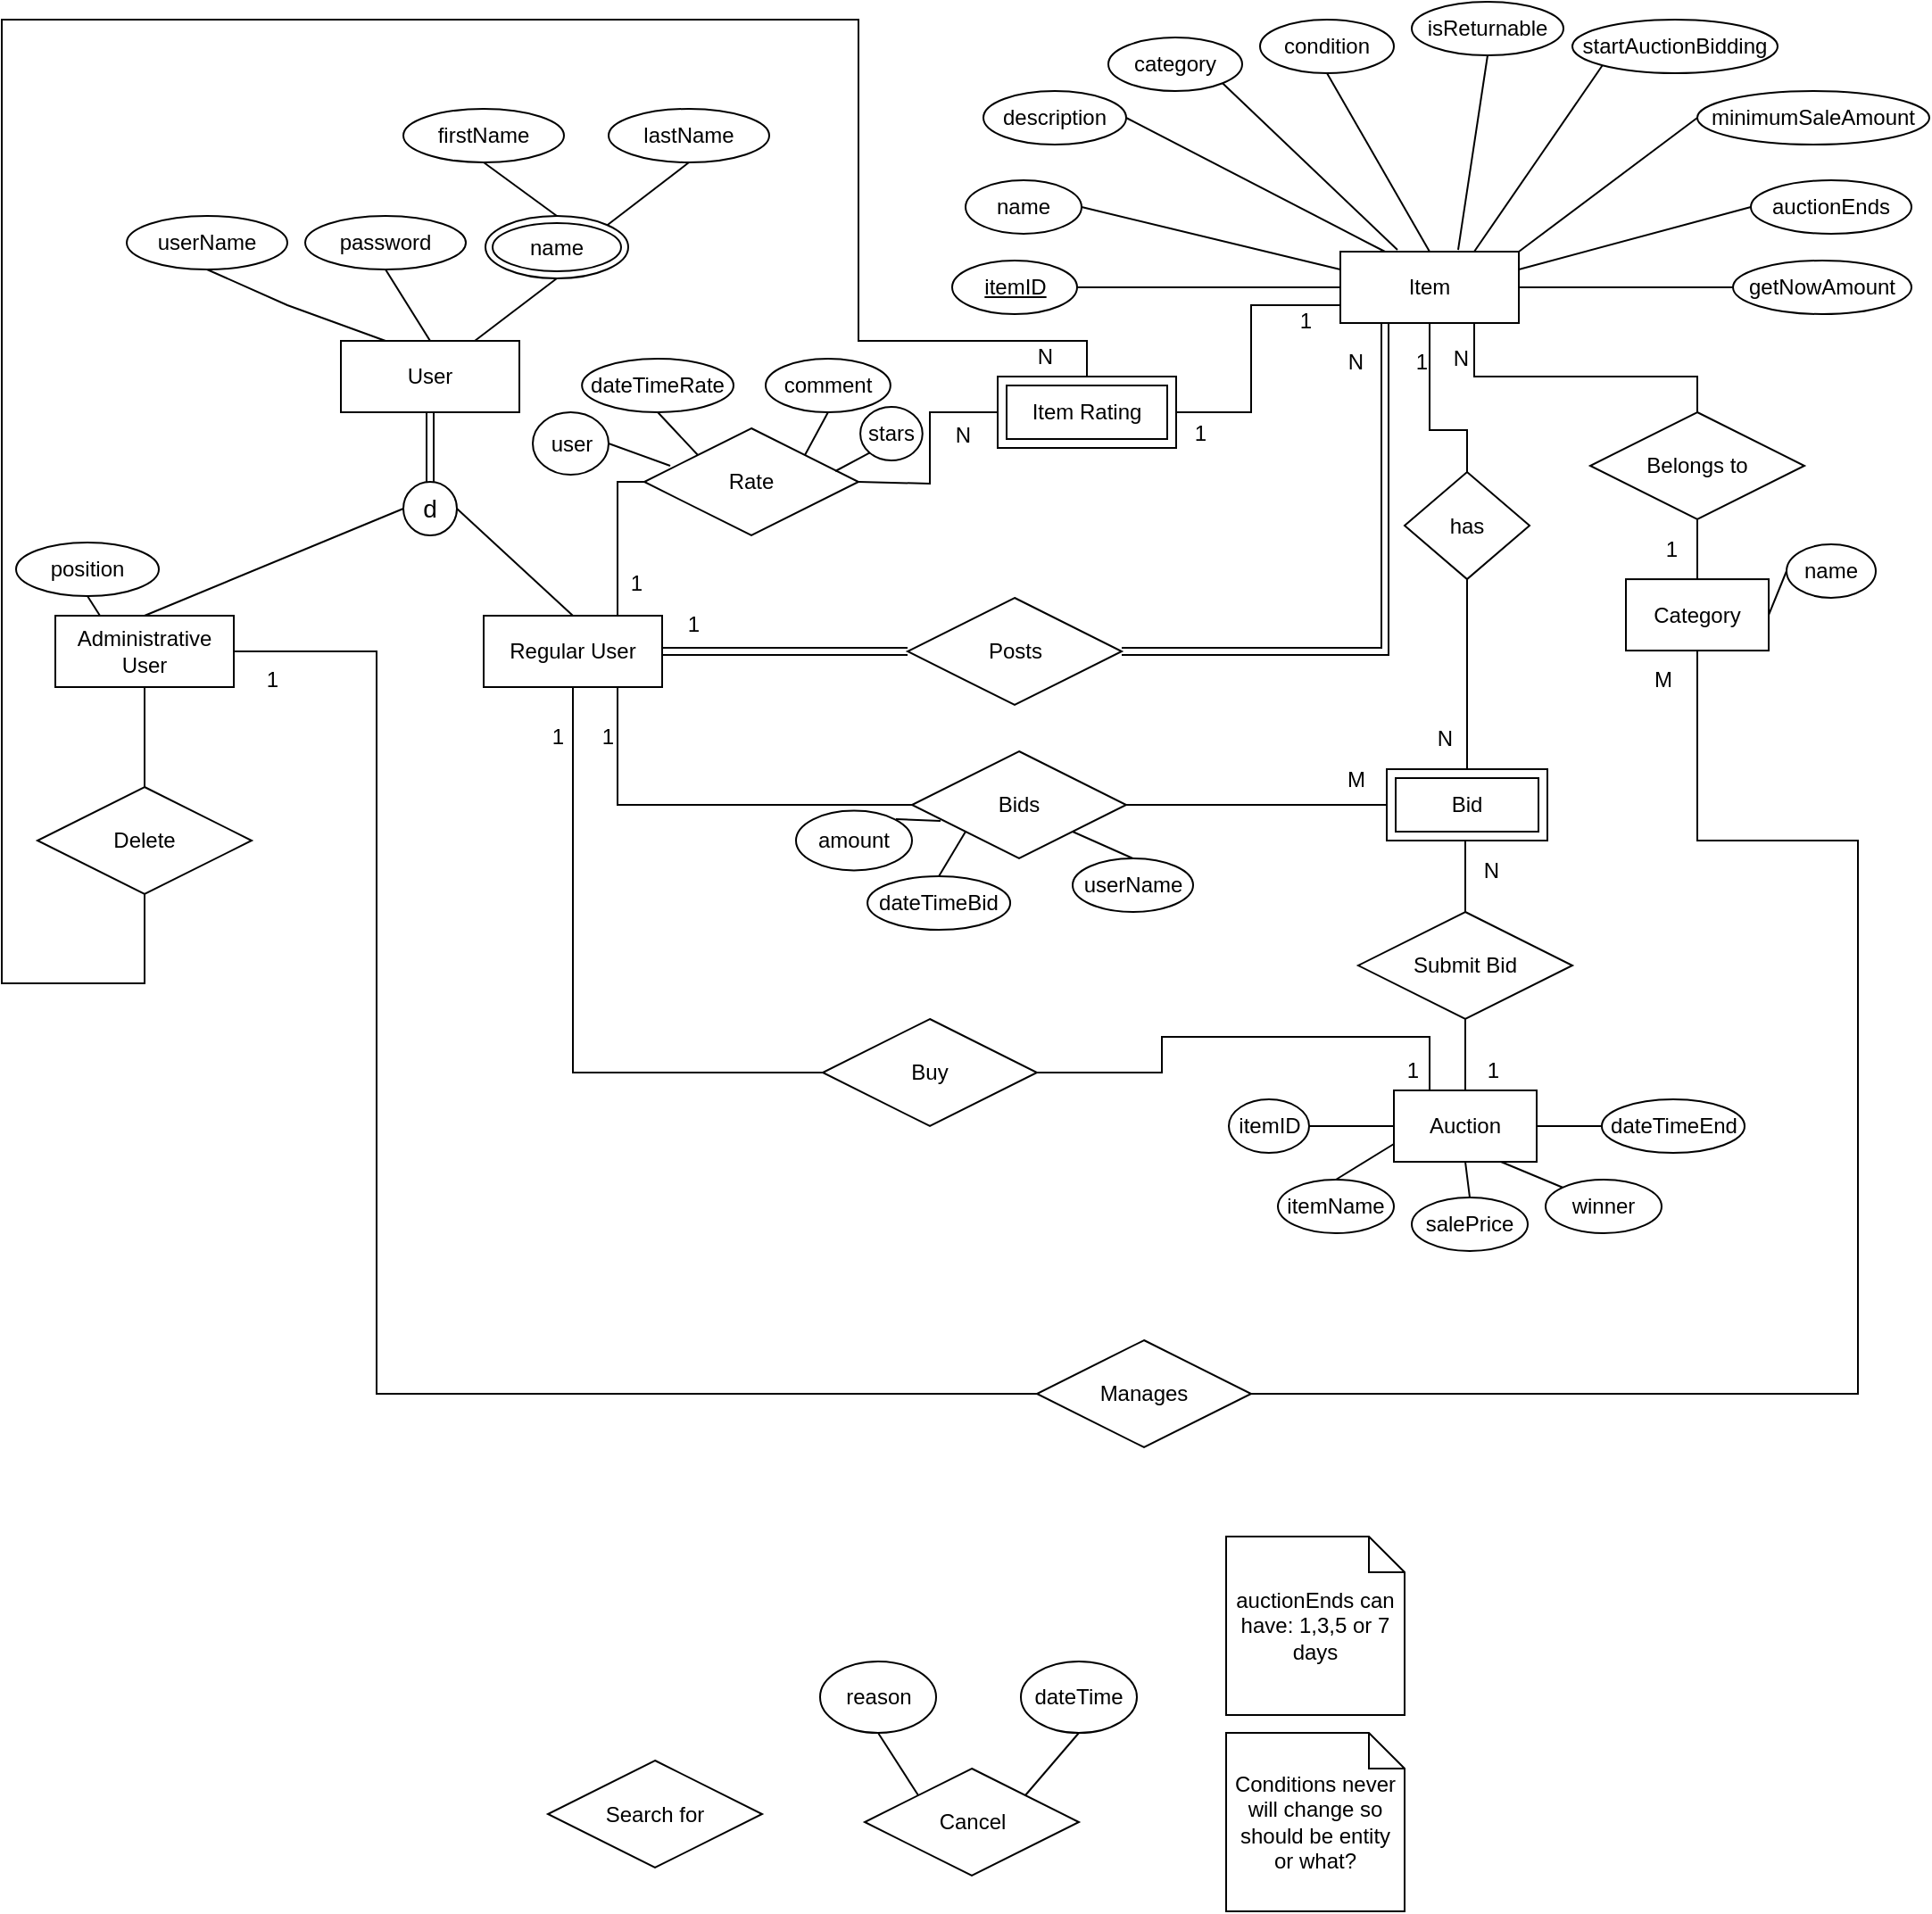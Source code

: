 <mxfile version="23.1.1" type="github">
  <diagram name="Page-1" id="rn2iR9P1pemDrawHEx0V">
    <mxGraphModel dx="1194" dy="697" grid="1" gridSize="10" guides="1" tooltips="1" connect="1" arrows="1" fold="1" page="1" pageScale="1" pageWidth="1100" pageHeight="850" math="0" shadow="0">
      <root>
        <mxCell id="0" />
        <mxCell id="1" parent="0" />
        <mxCell id="5dd_w4zI6XYA0EgV0L-A-1" value="User" style="whiteSpace=wrap;html=1;align=center;" parent="1" vertex="1">
          <mxGeometry x="210" y="220" width="100" height="40" as="geometry" />
        </mxCell>
        <mxCell id="5dd_w4zI6XYA0EgV0L-A-2" value="Administrative User" style="whiteSpace=wrap;html=1;align=center;" parent="1" vertex="1">
          <mxGeometry x="50" y="374" width="100" height="40" as="geometry" />
        </mxCell>
        <mxCell id="5dd_w4zI6XYA0EgV0L-A-3" value="Regular User" style="whiteSpace=wrap;html=1;align=center;" parent="1" vertex="1">
          <mxGeometry x="290" y="374" width="100" height="40" as="geometry" />
        </mxCell>
        <mxCell id="5dd_w4zI6XYA0EgV0L-A-4" value="Item" style="whiteSpace=wrap;html=1;align=center;" parent="1" vertex="1">
          <mxGeometry x="770" y="170" width="100" height="40" as="geometry" />
        </mxCell>
        <mxCell id="5dd_w4zI6XYA0EgV0L-A-6" value="" style="endArrow=none;html=1;rounded=0;entryX=1;entryY=0.5;entryDx=0;entryDy=0;exitX=0.5;exitY=0;exitDx=0;exitDy=0;" parent="1" source="5dd_w4zI6XYA0EgV0L-A-3" target="5dd_w4zI6XYA0EgV0L-A-7" edge="1">
          <mxGeometry relative="1" as="geometry">
            <mxPoint x="410" y="330" as="sourcePoint" />
            <mxPoint x="245" y="270" as="targetPoint" />
          </mxGeometry>
        </mxCell>
        <mxCell id="5dd_w4zI6XYA0EgV0L-A-7" value="d" style="ellipse;whiteSpace=wrap;html=1;aspect=fixed;fontSize=14;" parent="1" vertex="1">
          <mxGeometry x="245" y="299" width="30" height="30" as="geometry" />
        </mxCell>
        <mxCell id="5dd_w4zI6XYA0EgV0L-A-8" value="" style="endArrow=none;html=1;rounded=0;entryX=0;entryY=0.5;entryDx=0;entryDy=0;exitX=0.5;exitY=0;exitDx=0;exitDy=0;" parent="1" source="5dd_w4zI6XYA0EgV0L-A-2" target="5dd_w4zI6XYA0EgV0L-A-7" edge="1">
          <mxGeometry relative="1" as="geometry">
            <mxPoint x="100" y="310" as="sourcePoint" />
            <mxPoint x="285" y="324" as="targetPoint" />
          </mxGeometry>
        </mxCell>
        <mxCell id="5dd_w4zI6XYA0EgV0L-A-9" value="userName" style="ellipse;whiteSpace=wrap;html=1;align=center;" parent="1" vertex="1">
          <mxGeometry x="90" y="150" width="90" height="30" as="geometry" />
        </mxCell>
        <mxCell id="5dd_w4zI6XYA0EgV0L-A-10" value="password" style="ellipse;whiteSpace=wrap;html=1;align=center;" parent="1" vertex="1">
          <mxGeometry x="190" y="150" width="90" height="30" as="geometry" />
        </mxCell>
        <mxCell id="5dd_w4zI6XYA0EgV0L-A-12" value="lastName" style="ellipse;whiteSpace=wrap;html=1;align=center;" parent="1" vertex="1">
          <mxGeometry x="360" y="90" width="90" height="30" as="geometry" />
        </mxCell>
        <mxCell id="5dd_w4zI6XYA0EgV0L-A-13" value="" style="endArrow=none;html=1;rounded=0;exitX=0.5;exitY=1;exitDx=0;exitDy=0;entryX=0.25;entryY=0;entryDx=0;entryDy=0;" parent="1" source="5dd_w4zI6XYA0EgV0L-A-9" target="5dd_w4zI6XYA0EgV0L-A-1" edge="1">
          <mxGeometry relative="1" as="geometry">
            <mxPoint x="60" y="240" as="sourcePoint" />
            <mxPoint x="230" y="200" as="targetPoint" />
            <Array as="points">
              <mxPoint x="180" y="200" />
            </Array>
          </mxGeometry>
        </mxCell>
        <mxCell id="5dd_w4zI6XYA0EgV0L-A-14" value="" style="endArrow=none;html=1;rounded=0;exitX=0.5;exitY=1;exitDx=0;exitDy=0;entryX=0.5;entryY=0;entryDx=0;entryDy=0;" parent="1" source="5dd_w4zI6XYA0EgV0L-A-10" target="5dd_w4zI6XYA0EgV0L-A-1" edge="1">
          <mxGeometry relative="1" as="geometry">
            <mxPoint x="140" y="190" as="sourcePoint" />
            <mxPoint x="245" y="230" as="targetPoint" />
            <Array as="points" />
          </mxGeometry>
        </mxCell>
        <mxCell id="5dd_w4zI6XYA0EgV0L-A-19" value="position" style="ellipse;whiteSpace=wrap;html=1;align=center;" parent="1" vertex="1">
          <mxGeometry x="28" y="333" width="80" height="30" as="geometry" />
        </mxCell>
        <mxCell id="5dd_w4zI6XYA0EgV0L-A-20" value="" style="endArrow=none;html=1;rounded=0;entryX=0.5;entryY=1;entryDx=0;entryDy=0;exitX=0.25;exitY=0;exitDx=0;exitDy=0;" parent="1" source="5dd_w4zI6XYA0EgV0L-A-2" target="5dd_w4zI6XYA0EgV0L-A-19" edge="1">
          <mxGeometry relative="1" as="geometry">
            <mxPoint x="470" y="430" as="sourcePoint" />
            <mxPoint x="630" y="430" as="targetPoint" />
          </mxGeometry>
        </mxCell>
        <mxCell id="5dd_w4zI6XYA0EgV0L-A-21" value="name" style="ellipse;whiteSpace=wrap;html=1;align=center;" parent="1" vertex="1">
          <mxGeometry x="560" y="130" width="65" height="30" as="geometry" />
        </mxCell>
        <mxCell id="5dd_w4zI6XYA0EgV0L-A-22" value="description" style="ellipse;whiteSpace=wrap;html=1;align=center;" parent="1" vertex="1">
          <mxGeometry x="570" y="80" width="80" height="30" as="geometry" />
        </mxCell>
        <mxCell id="5dd_w4zI6XYA0EgV0L-A-23" value="category" style="ellipse;whiteSpace=wrap;html=1;align=center;" parent="1" vertex="1">
          <mxGeometry x="640" y="50" width="75" height="30" as="geometry" />
        </mxCell>
        <mxCell id="5dd_w4zI6XYA0EgV0L-A-24" value="condition" style="ellipse;whiteSpace=wrap;html=1;align=center;" parent="1" vertex="1">
          <mxGeometry x="725" y="40" width="75" height="30" as="geometry" />
        </mxCell>
        <mxCell id="5dd_w4zI6XYA0EgV0L-A-25" value="" style="endArrow=none;html=1;rounded=0;exitX=1;exitY=0.5;exitDx=0;exitDy=0;entryX=0;entryY=0.25;entryDx=0;entryDy=0;" parent="1" source="5dd_w4zI6XYA0EgV0L-A-21" target="5dd_w4zI6XYA0EgV0L-A-4" edge="1">
          <mxGeometry relative="1" as="geometry">
            <mxPoint x="640" y="80" as="sourcePoint" />
            <mxPoint x="745" y="120" as="targetPoint" />
            <Array as="points" />
          </mxGeometry>
        </mxCell>
        <mxCell id="5dd_w4zI6XYA0EgV0L-A-26" value="" style="endArrow=none;html=1;rounded=0;exitX=1;exitY=0.5;exitDx=0;exitDy=0;entryX=0.25;entryY=0;entryDx=0;entryDy=0;" parent="1" source="5dd_w4zI6XYA0EgV0L-A-22" target="5dd_w4zI6XYA0EgV0L-A-4" edge="1">
          <mxGeometry relative="1" as="geometry">
            <mxPoint x="655" y="80" as="sourcePoint" />
            <mxPoint x="770" y="150" as="targetPoint" />
            <Array as="points" />
          </mxGeometry>
        </mxCell>
        <mxCell id="5dd_w4zI6XYA0EgV0L-A-27" value="" style="shape=link;html=1;rounded=0;exitX=0.5;exitY=0;exitDx=0;exitDy=0;entryX=0.5;entryY=1;entryDx=0;entryDy=0;" parent="1" source="5dd_w4zI6XYA0EgV0L-A-7" target="5dd_w4zI6XYA0EgV0L-A-1" edge="1">
          <mxGeometry relative="1" as="geometry">
            <mxPoint x="500" y="430" as="sourcePoint" />
            <mxPoint x="660" y="430" as="targetPoint" />
          </mxGeometry>
        </mxCell>
        <mxCell id="5dd_w4zI6XYA0EgV0L-A-28" value="" style="resizable=0;html=1;whiteSpace=wrap;align=right;verticalAlign=bottom;" parent="5dd_w4zI6XYA0EgV0L-A-27" connectable="0" vertex="1">
          <mxGeometry x="1" relative="1" as="geometry" />
        </mxCell>
        <mxCell id="5dd_w4zI6XYA0EgV0L-A-29" value="firstName" style="ellipse;whiteSpace=wrap;html=1;align=center;" parent="1" vertex="1">
          <mxGeometry x="245" y="90" width="90" height="30" as="geometry" />
        </mxCell>
        <mxCell id="5dd_w4zI6XYA0EgV0L-A-31" value="" style="endArrow=none;html=1;rounded=0;exitX=0.5;exitY=1;exitDx=0;exitDy=0;entryX=1;entryY=0;entryDx=0;entryDy=0;" parent="1" source="5dd_w4zI6XYA0EgV0L-A-12" target="5dd_w4zI6XYA0EgV0L-A-33" edge="1">
          <mxGeometry relative="1" as="geometry">
            <mxPoint x="360" y="190" as="sourcePoint" />
            <mxPoint x="385.355" y="145.858" as="targetPoint" />
            <Array as="points" />
          </mxGeometry>
        </mxCell>
        <mxCell id="5dd_w4zI6XYA0EgV0L-A-32" value="" style="endArrow=none;html=1;rounded=0;exitX=0.5;exitY=1;exitDx=0;exitDy=0;entryX=0.5;entryY=0;entryDx=0;entryDy=0;" parent="1" source="5dd_w4zI6XYA0EgV0L-A-29" target="5dd_w4zI6XYA0EgV0L-A-33" edge="1">
          <mxGeometry relative="1" as="geometry">
            <mxPoint x="450" y="110" as="sourcePoint" />
            <mxPoint x="350" y="140" as="targetPoint" />
            <Array as="points" />
          </mxGeometry>
        </mxCell>
        <mxCell id="5dd_w4zI6XYA0EgV0L-A-33" value="name" style="ellipse;shape=doubleEllipse;whiteSpace=wrap;html=1;" parent="1" vertex="1">
          <mxGeometry x="291" y="150" width="80" height="35" as="geometry" />
        </mxCell>
        <mxCell id="5dd_w4zI6XYA0EgV0L-A-34" value="" style="endArrow=none;html=1;rounded=0;exitX=0.5;exitY=1;exitDx=0;exitDy=0;entryX=0.75;entryY=0;entryDx=0;entryDy=0;" parent="1" source="5dd_w4zI6XYA0EgV0L-A-33" target="5dd_w4zI6XYA0EgV0L-A-1" edge="1">
          <mxGeometry relative="1" as="geometry">
            <mxPoint x="250" y="190" as="sourcePoint" />
            <mxPoint x="270" y="230" as="targetPoint" />
            <Array as="points" />
          </mxGeometry>
        </mxCell>
        <mxCell id="5dd_w4zI6XYA0EgV0L-A-35" value="" style="endArrow=none;html=1;rounded=0;exitX=1;exitY=1;exitDx=0;exitDy=0;entryX=0.32;entryY=-0.025;entryDx=0;entryDy=0;entryPerimeter=0;" parent="1" source="5dd_w4zI6XYA0EgV0L-A-23" target="5dd_w4zI6XYA0EgV0L-A-4" edge="1">
          <mxGeometry relative="1" as="geometry">
            <mxPoint x="765" y="80" as="sourcePoint" />
            <mxPoint x="795" y="140" as="targetPoint" />
            <Array as="points" />
          </mxGeometry>
        </mxCell>
        <mxCell id="5dd_w4zI6XYA0EgV0L-A-36" value="" style="endArrow=none;html=1;rounded=0;exitX=0.5;exitY=1;exitDx=0;exitDy=0;entryX=0.5;entryY=0;entryDx=0;entryDy=0;" parent="1" source="5dd_w4zI6XYA0EgV0L-A-24" target="5dd_w4zI6XYA0EgV0L-A-4" edge="1">
          <mxGeometry relative="1" as="geometry">
            <mxPoint x="875" y="80" as="sourcePoint" />
            <mxPoint x="820" y="140" as="targetPoint" />
            <Array as="points" />
          </mxGeometry>
        </mxCell>
        <mxCell id="5dd_w4zI6XYA0EgV0L-A-37" value="isReturnable" style="ellipse;whiteSpace=wrap;html=1;align=center;" parent="1" vertex="1">
          <mxGeometry x="810" y="30" width="85" height="30" as="geometry" />
        </mxCell>
        <mxCell id="5dd_w4zI6XYA0EgV0L-A-38" value="" style="endArrow=none;html=1;rounded=0;exitX=0.5;exitY=1;exitDx=0;exitDy=0;entryX=0.66;entryY=-0.025;entryDx=0;entryDy=0;entryPerimeter=0;" parent="1" source="5dd_w4zI6XYA0EgV0L-A-37" target="5dd_w4zI6XYA0EgV0L-A-4" edge="1">
          <mxGeometry relative="1" as="geometry">
            <mxPoint x="948" y="80" as="sourcePoint" />
            <mxPoint x="845" y="140" as="targetPoint" />
            <Array as="points" />
          </mxGeometry>
        </mxCell>
        <mxCell id="5dd_w4zI6XYA0EgV0L-A-39" value="Category" style="whiteSpace=wrap;html=1;align=center;" parent="1" vertex="1">
          <mxGeometry x="930" y="353.55" width="80" height="40" as="geometry" />
        </mxCell>
        <mxCell id="5dd_w4zI6XYA0EgV0L-A-40" value="name" style="ellipse;whiteSpace=wrap;html=1;align=center;" parent="1" vertex="1">
          <mxGeometry x="1020" y="334" width="50" height="30" as="geometry" />
        </mxCell>
        <mxCell id="5dd_w4zI6XYA0EgV0L-A-45" value="" style="endArrow=none;html=1;rounded=0;entryX=1;entryY=0.5;entryDx=0;entryDy=0;exitX=0;exitY=0.5;exitDx=0;exitDy=0;" parent="1" source="5dd_w4zI6XYA0EgV0L-A-40" target="5dd_w4zI6XYA0EgV0L-A-39" edge="1">
          <mxGeometry relative="1" as="geometry">
            <mxPoint x="500" y="-109.95" as="sourcePoint" />
            <mxPoint x="660" y="-109.95" as="targetPoint" />
          </mxGeometry>
        </mxCell>
        <mxCell id="5dd_w4zI6XYA0EgV0L-A-46" value="Conditions never will change so should be entity or what?&lt;br&gt;" style="shape=note;size=20;whiteSpace=wrap;html=1;" parent="1" vertex="1">
          <mxGeometry x="706" y="1000" width="100" height="100" as="geometry" />
        </mxCell>
        <mxCell id="5dd_w4zI6XYA0EgV0L-A-47" value="startAuctionBidding" style="ellipse;whiteSpace=wrap;html=1;align=center;" parent="1" vertex="1">
          <mxGeometry x="900" y="40" width="115" height="30" as="geometry" />
        </mxCell>
        <mxCell id="5dd_w4zI6XYA0EgV0L-A-48" value="" style="endArrow=none;html=1;rounded=0;exitX=0;exitY=1;exitDx=0;exitDy=0;entryX=0.75;entryY=0;entryDx=0;entryDy=0;" parent="1" source="5dd_w4zI6XYA0EgV0L-A-47" target="5dd_w4zI6XYA0EgV0L-A-4" edge="1">
          <mxGeometry relative="1" as="geometry">
            <mxPoint x="945" y="90" as="sourcePoint" />
            <mxPoint x="870" y="150" as="targetPoint" />
            <Array as="points" />
          </mxGeometry>
        </mxCell>
        <mxCell id="5dd_w4zI6XYA0EgV0L-A-49" value="minimumSaleAmount" style="ellipse;whiteSpace=wrap;html=1;align=center;" parent="1" vertex="1">
          <mxGeometry x="970" y="80" width="130" height="30" as="geometry" />
        </mxCell>
        <mxCell id="5dd_w4zI6XYA0EgV0L-A-50" value="" style="endArrow=none;html=1;rounded=0;exitX=0;exitY=0.5;exitDx=0;exitDy=0;entryX=1;entryY=0;entryDx=0;entryDy=0;" parent="1" source="5dd_w4zI6XYA0EgV0L-A-49" target="5dd_w4zI6XYA0EgV0L-A-4" edge="1">
          <mxGeometry relative="1" as="geometry">
            <mxPoint x="960" y="100" as="sourcePoint" />
            <mxPoint x="870" y="160" as="targetPoint" />
            <Array as="points" />
          </mxGeometry>
        </mxCell>
        <mxCell id="5dd_w4zI6XYA0EgV0L-A-51" value="auctionEnds" style="ellipse;whiteSpace=wrap;html=1;align=center;" parent="1" vertex="1">
          <mxGeometry x="1000" y="130" width="90" height="30" as="geometry" />
        </mxCell>
        <mxCell id="5dd_w4zI6XYA0EgV0L-A-52" value="" style="endArrow=none;html=1;rounded=0;exitX=0;exitY=0.5;exitDx=0;exitDy=0;entryX=1;entryY=0.25;entryDx=0;entryDy=0;" parent="1" source="5dd_w4zI6XYA0EgV0L-A-51" target="5dd_w4zI6XYA0EgV0L-A-4" edge="1">
          <mxGeometry relative="1" as="geometry">
            <mxPoint x="980" y="90" as="sourcePoint" />
            <mxPoint x="880" y="180" as="targetPoint" />
            <Array as="points" />
          </mxGeometry>
        </mxCell>
        <mxCell id="5dd_w4zI6XYA0EgV0L-A-53" value="getNowAmount" style="ellipse;whiteSpace=wrap;html=1;align=center;" parent="1" vertex="1">
          <mxGeometry x="990" y="175" width="100" height="30" as="geometry" />
        </mxCell>
        <mxCell id="5dd_w4zI6XYA0EgV0L-A-54" value="" style="endArrow=none;html=1;rounded=0;exitX=0;exitY=0.5;exitDx=0;exitDy=0;entryX=1;entryY=0.5;entryDx=0;entryDy=0;" parent="1" source="5dd_w4zI6XYA0EgV0L-A-53" target="5dd_w4zI6XYA0EgV0L-A-4" edge="1">
          <mxGeometry relative="1" as="geometry">
            <mxPoint x="990" y="140" as="sourcePoint" />
            <mxPoint x="880" y="190" as="targetPoint" />
            <Array as="points" />
          </mxGeometry>
        </mxCell>
        <mxCell id="5dd_w4zI6XYA0EgV0L-A-55" value="auctionEnds can have: 1,3,5 or 7 days" style="shape=note;size=20;whiteSpace=wrap;html=1;" parent="1" vertex="1">
          <mxGeometry x="706" y="890" width="100" height="100" as="geometry" />
        </mxCell>
        <mxCell id="5dd_w4zI6XYA0EgV0L-A-57" value="" style="endArrow=none;html=1;rounded=0;exitX=1;exitY=0.5;exitDx=0;exitDy=0;entryX=0;entryY=0.5;entryDx=0;entryDy=0;" parent="1" source="5dd_w4zI6XYA0EgV0L-A-71" target="5dd_w4zI6XYA0EgV0L-A-4" edge="1">
          <mxGeometry relative="1" as="geometry">
            <mxPoint x="625" y="190" as="sourcePoint" />
            <mxPoint x="780" y="200" as="targetPoint" />
            <Array as="points" />
          </mxGeometry>
        </mxCell>
        <mxCell id="5dd_w4zI6XYA0EgV0L-A-58" value="Search for" style="shape=rhombus;perimeter=rhombusPerimeter;whiteSpace=wrap;html=1;align=center;" parent="1" vertex="1">
          <mxGeometry x="326" y="1015.5" width="120" height="60" as="geometry" />
        </mxCell>
        <mxCell id="5dd_w4zI6XYA0EgV0L-A-67" value="amount" style="ellipse;whiteSpace=wrap;html=1;align=center;" parent="1" vertex="1">
          <mxGeometry x="465" y="483.22" width="65" height="33.55" as="geometry" />
        </mxCell>
        <mxCell id="5dd_w4zI6XYA0EgV0L-A-68" value="" style="endArrow=none;html=1;rounded=0;entryX=0.133;entryY=0.65;entryDx=0;entryDy=0;entryPerimeter=0;" parent="1" target="5dd_w4zI6XYA0EgV0L-A-85" edge="1">
          <mxGeometry relative="1" as="geometry">
            <mxPoint x="521" y="488" as="sourcePoint" />
            <mxPoint x="540" y="390" as="targetPoint" />
            <Array as="points" />
          </mxGeometry>
        </mxCell>
        <mxCell id="5dd_w4zI6XYA0EgV0L-A-69" value="dateTimeBid" style="ellipse;whiteSpace=wrap;html=1;align=center;" parent="1" vertex="1">
          <mxGeometry x="505.04" y="520" width="80" height="30" as="geometry" />
        </mxCell>
        <mxCell id="5dd_w4zI6XYA0EgV0L-A-70" value="userName" style="ellipse;whiteSpace=wrap;html=1;align=center;" parent="1" vertex="1">
          <mxGeometry x="620" y="510" width="67.5" height="30" as="geometry" />
        </mxCell>
        <mxCell id="5dd_w4zI6XYA0EgV0L-A-71" value="itemID" style="ellipse;whiteSpace=wrap;html=1;align=center;fontStyle=4;" parent="1" vertex="1">
          <mxGeometry x="552.5" y="175" width="70" height="30" as="geometry" />
        </mxCell>
        <mxCell id="5dd_w4zI6XYA0EgV0L-A-72" value="" style="endArrow=none;html=1;rounded=0;entryX=0;entryY=1;entryDx=0;entryDy=0;exitX=0.5;exitY=0;exitDx=0;exitDy=0;" parent="1" source="5dd_w4zI6XYA0EgV0L-A-69" target="5dd_w4zI6XYA0EgV0L-A-85" edge="1">
          <mxGeometry relative="1" as="geometry">
            <mxPoint x="540" y="550" as="sourcePoint" />
            <mxPoint x="517.5" y="420" as="targetPoint" />
          </mxGeometry>
        </mxCell>
        <mxCell id="5dd_w4zI6XYA0EgV0L-A-73" value="" style="endArrow=none;html=1;rounded=0;exitX=0.5;exitY=0;exitDx=0;exitDy=0;entryX=1;entryY=1;entryDx=0;entryDy=0;" parent="1" source="5dd_w4zI6XYA0EgV0L-A-70" target="5dd_w4zI6XYA0EgV0L-A-85" edge="1">
          <mxGeometry relative="1" as="geometry">
            <mxPoint x="640" y="370" as="sourcePoint" />
            <mxPoint x="610" y="390" as="targetPoint" />
          </mxGeometry>
        </mxCell>
        <mxCell id="5dd_w4zI6XYA0EgV0L-A-75" value="Cancel" style="shape=rhombus;perimeter=rhombusPerimeter;whiteSpace=wrap;html=1;align=center;" parent="1" vertex="1">
          <mxGeometry x="503.5" y="1020" width="120" height="60" as="geometry" />
        </mxCell>
        <mxCell id="5dd_w4zI6XYA0EgV0L-A-76" value="reason" style="ellipse;whiteSpace=wrap;html=1;align=center;" parent="1" vertex="1">
          <mxGeometry x="478.5" y="960" width="65" height="40" as="geometry" />
        </mxCell>
        <mxCell id="5dd_w4zI6XYA0EgV0L-A-77" value="dateTime" style="ellipse;whiteSpace=wrap;html=1;align=center;" parent="1" vertex="1">
          <mxGeometry x="591" y="960" width="65" height="40" as="geometry" />
        </mxCell>
        <mxCell id="5dd_w4zI6XYA0EgV0L-A-78" value="" style="endArrow=none;html=1;rounded=0;exitX=0.5;exitY=1;exitDx=0;exitDy=0;entryX=0;entryY=0;entryDx=0;entryDy=0;" parent="1" source="5dd_w4zI6XYA0EgV0L-A-76" target="5dd_w4zI6XYA0EgV0L-A-75" edge="1">
          <mxGeometry relative="1" as="geometry">
            <mxPoint x="648.5" y="1070" as="sourcePoint" />
            <mxPoint x="808.5" y="1070" as="targetPoint" />
          </mxGeometry>
        </mxCell>
        <mxCell id="5dd_w4zI6XYA0EgV0L-A-79" value="" style="endArrow=none;html=1;rounded=0;exitX=0.5;exitY=1;exitDx=0;exitDy=0;entryX=1;entryY=0;entryDx=0;entryDy=0;" parent="1" source="5dd_w4zI6XYA0EgV0L-A-77" target="5dd_w4zI6XYA0EgV0L-A-75" edge="1">
          <mxGeometry relative="1" as="geometry">
            <mxPoint x="521.5" y="1010" as="sourcePoint" />
            <mxPoint x="538.5" y="1035" as="targetPoint" />
          </mxGeometry>
        </mxCell>
        <mxCell id="5dd_w4zI6XYA0EgV0L-A-80" value="Delete" style="shape=rhombus;perimeter=rhombusPerimeter;whiteSpace=wrap;html=1;align=center;" parent="1" vertex="1">
          <mxGeometry x="40" y="470" width="120" height="60" as="geometry" />
        </mxCell>
        <mxCell id="5dd_w4zI6XYA0EgV0L-A-81" value="" style="endArrow=none;html=1;rounded=0;exitX=0.5;exitY=1;exitDx=0;exitDy=0;entryX=0.5;entryY=0;entryDx=0;entryDy=0;" parent="1" source="5dd_w4zI6XYA0EgV0L-A-2" target="5dd_w4zI6XYA0EgV0L-A-80" edge="1">
          <mxGeometry relative="1" as="geometry">
            <mxPoint x="190" y="470" as="sourcePoint" />
            <mxPoint x="350" y="470" as="targetPoint" />
          </mxGeometry>
        </mxCell>
        <mxCell id="5dd_w4zI6XYA0EgV0L-A-82" value="" style="endArrow=none;html=1;rounded=0;exitX=0.5;exitY=1;exitDx=0;exitDy=0;entryX=0.5;entryY=0;entryDx=0;entryDy=0;" parent="1" source="5dd_w4zI6XYA0EgV0L-A-80" target="5dd_w4zI6XYA0EgV0L-A-186" edge="1">
          <mxGeometry relative="1" as="geometry">
            <mxPoint x="170" y="564" as="sourcePoint" />
            <mxPoint x="560" y="220" as="targetPoint" />
            <Array as="points">
              <mxPoint x="100" y="570" />
              <mxPoint x="100" y="580" />
              <mxPoint x="20" y="580" />
              <mxPoint x="20" y="320" />
              <mxPoint x="20" y="40" />
              <mxPoint x="500" y="40" />
              <mxPoint x="500" y="220" />
              <mxPoint x="628" y="220" />
            </Array>
          </mxGeometry>
        </mxCell>
        <mxCell id="5dd_w4zI6XYA0EgV0L-A-83" value="Auction" style="whiteSpace=wrap;html=1;align=center;" parent="1" vertex="1">
          <mxGeometry x="800" y="640" width="80" height="40" as="geometry" />
        </mxCell>
        <mxCell id="5dd_w4zI6XYA0EgV0L-A-85" value="Bids" style="shape=rhombus;perimeter=rhombusPerimeter;whiteSpace=wrap;html=1;align=center;" parent="1" vertex="1">
          <mxGeometry x="530.0" y="450" width="120" height="60" as="geometry" />
        </mxCell>
        <mxCell id="5dd_w4zI6XYA0EgV0L-A-86" value="" style="resizable=0;html=1;whiteSpace=wrap;align=right;verticalAlign=bottom;" parent="1" connectable="0" vertex="1">
          <mxGeometry x="460.163" y="393.552" as="geometry" />
        </mxCell>
        <mxCell id="5dd_w4zI6XYA0EgV0L-A-91" value="" style="endArrow=none;html=1;rounded=0;entryX=0;entryY=0.5;entryDx=0;entryDy=0;exitX=0.75;exitY=1;exitDx=0;exitDy=0;" parent="1" source="5dd_w4zI6XYA0EgV0L-A-3" target="5dd_w4zI6XYA0EgV0L-A-85" edge="1">
          <mxGeometry relative="1" as="geometry">
            <mxPoint x="378" y="410" as="sourcePoint" />
            <mxPoint x="420" y="339" as="targetPoint" />
            <Array as="points">
              <mxPoint x="365" y="480" />
            </Array>
          </mxGeometry>
        </mxCell>
        <mxCell id="5dd_w4zI6XYA0EgV0L-A-92" value="" style="resizable=0;html=1;whiteSpace=wrap;align=left;verticalAlign=bottom;" parent="5dd_w4zI6XYA0EgV0L-A-91" connectable="0" vertex="1">
          <mxGeometry x="-1" relative="1" as="geometry" />
        </mxCell>
        <mxCell id="5dd_w4zI6XYA0EgV0L-A-94" value="" style="endArrow=none;html=1;rounded=0;exitX=1;exitY=0.5;exitDx=0;exitDy=0;entryX=0;entryY=0.5;entryDx=0;entryDy=0;" parent="1" source="5dd_w4zI6XYA0EgV0L-A-85" target="5dd_w4zI6XYA0EgV0L-A-164" edge="1">
          <mxGeometry relative="1" as="geometry">
            <mxPoint x="400" y="404" as="sourcePoint" />
            <mxPoint x="800" y="480" as="targetPoint" />
            <Array as="points" />
          </mxGeometry>
        </mxCell>
        <mxCell id="5dd_w4zI6XYA0EgV0L-A-95" value="" style="resizable=0;html=1;whiteSpace=wrap;align=left;verticalAlign=bottom;" parent="5dd_w4zI6XYA0EgV0L-A-94" connectable="0" vertex="1">
          <mxGeometry x="-1" relative="1" as="geometry" />
        </mxCell>
        <mxCell id="5dd_w4zI6XYA0EgV0L-A-98" value="Posts" style="shape=rhombus;perimeter=rhombusPerimeter;whiteSpace=wrap;html=1;align=center;" parent="1" vertex="1">
          <mxGeometry x="527.5" y="364" width="120" height="60" as="geometry" />
        </mxCell>
        <mxCell id="5dd_w4zI6XYA0EgV0L-A-101" value="" style="shape=link;html=1;rounded=0;entryX=0;entryY=0.5;entryDx=0;entryDy=0;" parent="1" target="5dd_w4zI6XYA0EgV0L-A-98" edge="1">
          <mxGeometry relative="1" as="geometry">
            <mxPoint x="390" y="394" as="sourcePoint" />
            <mxPoint x="515" y="520" as="targetPoint" />
            <Array as="points" />
          </mxGeometry>
        </mxCell>
        <mxCell id="5dd_w4zI6XYA0EgV0L-A-102" value="1" style="resizable=0;html=1;whiteSpace=wrap;align=right;verticalAlign=bottom;" parent="5dd_w4zI6XYA0EgV0L-A-101" connectable="0" vertex="1">
          <mxGeometry x="1" relative="1" as="geometry">
            <mxPoint x="-115" y="-7" as="offset" />
          </mxGeometry>
        </mxCell>
        <mxCell id="5dd_w4zI6XYA0EgV0L-A-103" value="N" style="resizable=0;html=1;whiteSpace=wrap;align=right;verticalAlign=bottom;" parent="1" connectable="0" vertex="1">
          <mxGeometry x="359.999" y="376.55" as="geometry">
            <mxPoint x="425" y="-136" as="offset" />
          </mxGeometry>
        </mxCell>
        <mxCell id="5dd_w4zI6XYA0EgV0L-A-106" value="" style="shape=link;html=1;rounded=0;exitX=1;exitY=0.5;exitDx=0;exitDy=0;entryX=0.25;entryY=1;entryDx=0;entryDy=0;width=-4;" parent="1" source="5dd_w4zI6XYA0EgV0L-A-98" target="5dd_w4zI6XYA0EgV0L-A-4" edge="1">
          <mxGeometry relative="1" as="geometry">
            <mxPoint x="767.5" y="479.5" as="sourcePoint" />
            <mxPoint x="927.5" y="479.5" as="targetPoint" />
            <Array as="points">
              <mxPoint x="795" y="394" />
            </Array>
          </mxGeometry>
        </mxCell>
        <mxCell id="5dd_w4zI6XYA0EgV0L-A-108" value="Rate" style="shape=rhombus;perimeter=rhombusPerimeter;whiteSpace=wrap;html=1;align=center;" parent="1" vertex="1">
          <mxGeometry x="380" y="269" width="120" height="60" as="geometry" />
        </mxCell>
        <mxCell id="5dd_w4zI6XYA0EgV0L-A-109" value="" style="endArrow=none;html=1;rounded=0;entryX=0;entryY=0.5;entryDx=0;entryDy=0;exitX=0.75;exitY=0;exitDx=0;exitDy=0;" parent="1" source="5dd_w4zI6XYA0EgV0L-A-3" target="5dd_w4zI6XYA0EgV0L-A-108" edge="1">
          <mxGeometry relative="1" as="geometry">
            <mxPoint x="300" y="410" as="sourcePoint" />
            <mxPoint x="470" y="550" as="targetPoint" />
            <Array as="points">
              <mxPoint x="365" y="299" />
            </Array>
          </mxGeometry>
        </mxCell>
        <mxCell id="5dd_w4zI6XYA0EgV0L-A-114" value="user" style="ellipse;whiteSpace=wrap;html=1;align=center;" parent="1" vertex="1">
          <mxGeometry x="317.5" y="260" width="42.5" height="35" as="geometry" />
        </mxCell>
        <mxCell id="5dd_w4zI6XYA0EgV0L-A-115" value="stars" style="ellipse;whiteSpace=wrap;html=1;align=center;" parent="1" vertex="1">
          <mxGeometry x="501.04" y="257" width="34.84" height="30" as="geometry" />
        </mxCell>
        <mxCell id="5dd_w4zI6XYA0EgV0L-A-116" value="comment" style="ellipse;whiteSpace=wrap;html=1;align=center;" parent="1" vertex="1">
          <mxGeometry x="448.0" y="230" width="69.92" height="30" as="geometry" />
        </mxCell>
        <mxCell id="5dd_w4zI6XYA0EgV0L-A-117" value="dateTimeRate" style="ellipse;whiteSpace=wrap;html=1;align=center;" parent="1" vertex="1">
          <mxGeometry x="345.08" y="230" width="84.92" height="30" as="geometry" />
        </mxCell>
        <mxCell id="5dd_w4zI6XYA0EgV0L-A-121" value="" style="endArrow=none;html=1;rounded=0;entryX=0.121;entryY=0.35;entryDx=0;entryDy=0;exitX=1;exitY=0.5;exitDx=0;exitDy=0;entryPerimeter=0;" parent="1" source="5dd_w4zI6XYA0EgV0L-A-114" target="5dd_w4zI6XYA0EgV0L-A-108" edge="1">
          <mxGeometry relative="1" as="geometry">
            <mxPoint x="504.96" y="95" as="sourcePoint" />
            <mxPoint x="530.96" y="78" as="targetPoint" />
          </mxGeometry>
        </mxCell>
        <mxCell id="5dd_w4zI6XYA0EgV0L-A-122" value="" style="endArrow=none;html=1;rounded=0;entryX=0;entryY=0;entryDx=0;entryDy=0;exitX=0.5;exitY=1;exitDx=0;exitDy=0;" parent="1" source="5dd_w4zI6XYA0EgV0L-A-117" target="5dd_w4zI6XYA0EgV0L-A-108" edge="1">
          <mxGeometry relative="1" as="geometry">
            <mxPoint x="605.96" y="104" as="sourcePoint" />
            <mxPoint x="589.96" y="84" as="targetPoint" />
          </mxGeometry>
        </mxCell>
        <mxCell id="5dd_w4zI6XYA0EgV0L-A-128" value="Submit Bid" style="shape=rhombus;perimeter=rhombusPerimeter;whiteSpace=wrap;html=1;align=center;" parent="1" vertex="1">
          <mxGeometry x="780.0" y="540" width="120" height="60" as="geometry" />
        </mxCell>
        <mxCell id="5dd_w4zI6XYA0EgV0L-A-129" value="itemID" style="ellipse;whiteSpace=wrap;html=1;align=center;" parent="1" vertex="1">
          <mxGeometry x="707.5" y="645" width="45" height="30" as="geometry" />
        </mxCell>
        <mxCell id="5dd_w4zI6XYA0EgV0L-A-130" value="itemName" style="ellipse;whiteSpace=wrap;html=1;align=center;" parent="1" vertex="1">
          <mxGeometry x="735" y="690" width="65" height="30" as="geometry" />
        </mxCell>
        <mxCell id="5dd_w4zI6XYA0EgV0L-A-131" value="salePrice" style="ellipse;whiteSpace=wrap;html=1;align=center;" parent="1" vertex="1">
          <mxGeometry x="810" y="700" width="65" height="30" as="geometry" />
        </mxCell>
        <mxCell id="5dd_w4zI6XYA0EgV0L-A-132" value="winner" style="ellipse;whiteSpace=wrap;html=1;align=center;" parent="1" vertex="1">
          <mxGeometry x="885" y="690" width="65" height="30" as="geometry" />
        </mxCell>
        <mxCell id="5dd_w4zI6XYA0EgV0L-A-133" value="dateTimeEnd" style="ellipse;whiteSpace=wrap;html=1;align=center;" parent="1" vertex="1">
          <mxGeometry x="916.5" y="645" width="80" height="30" as="geometry" />
        </mxCell>
        <mxCell id="5dd_w4zI6XYA0EgV0L-A-134" value="" style="endArrow=none;html=1;rounded=0;entryX=0;entryY=0.5;entryDx=0;entryDy=0;exitX=1;exitY=0.5;exitDx=0;exitDy=0;" parent="1" source="5dd_w4zI6XYA0EgV0L-A-129" target="5dd_w4zI6XYA0EgV0L-A-83" edge="1">
          <mxGeometry relative="1" as="geometry">
            <mxPoint x="597.5" y="664.5" as="sourcePoint" />
            <mxPoint x="757.5" y="664.5" as="targetPoint" />
          </mxGeometry>
        </mxCell>
        <mxCell id="5dd_w4zI6XYA0EgV0L-A-135" value="" style="endArrow=none;html=1;rounded=0;entryX=0;entryY=0.75;entryDx=0;entryDy=0;exitX=0.5;exitY=0;exitDx=0;exitDy=0;" parent="1" source="5dd_w4zI6XYA0EgV0L-A-130" target="5dd_w4zI6XYA0EgV0L-A-83" edge="1">
          <mxGeometry relative="1" as="geometry">
            <mxPoint x="763" y="670" as="sourcePoint" />
            <mxPoint x="810" y="670" as="targetPoint" />
          </mxGeometry>
        </mxCell>
        <mxCell id="5dd_w4zI6XYA0EgV0L-A-136" value="" style="endArrow=none;html=1;rounded=0;entryX=0.5;entryY=0;entryDx=0;entryDy=0;exitX=0.5;exitY=1;exitDx=0;exitDy=0;" parent="1" source="5dd_w4zI6XYA0EgV0L-A-83" target="5dd_w4zI6XYA0EgV0L-A-131" edge="1">
          <mxGeometry relative="1" as="geometry">
            <mxPoint x="773" y="680" as="sourcePoint" />
            <mxPoint x="820" y="680" as="targetPoint" />
          </mxGeometry>
        </mxCell>
        <mxCell id="5dd_w4zI6XYA0EgV0L-A-137" value="" style="endArrow=none;html=1;rounded=0;entryX=0;entryY=0;entryDx=0;entryDy=0;exitX=0.75;exitY=1;exitDx=0;exitDy=0;" parent="1" source="5dd_w4zI6XYA0EgV0L-A-83" target="5dd_w4zI6XYA0EgV0L-A-132" edge="1">
          <mxGeometry relative="1" as="geometry">
            <mxPoint x="783" y="690" as="sourcePoint" />
            <mxPoint x="830" y="690" as="targetPoint" />
          </mxGeometry>
        </mxCell>
        <mxCell id="5dd_w4zI6XYA0EgV0L-A-138" value="" style="endArrow=none;html=1;rounded=0;entryX=0;entryY=0.5;entryDx=0;entryDy=0;exitX=1;exitY=0.5;exitDx=0;exitDy=0;" parent="1" source="5dd_w4zI6XYA0EgV0L-A-83" target="5dd_w4zI6XYA0EgV0L-A-133" edge="1">
          <mxGeometry relative="1" as="geometry">
            <mxPoint x="793" y="700" as="sourcePoint" />
            <mxPoint x="840" y="700" as="targetPoint" />
          </mxGeometry>
        </mxCell>
        <mxCell id="5dd_w4zI6XYA0EgV0L-A-140" value="Belongs to" style="shape=rhombus;perimeter=rhombusPerimeter;whiteSpace=wrap;html=1;align=center;" parent="1" vertex="1">
          <mxGeometry x="910.0" y="260" width="120" height="60" as="geometry" />
        </mxCell>
        <mxCell id="5dd_w4zI6XYA0EgV0L-A-141" value="" style="endArrow=none;html=1;rounded=0;exitX=0.75;exitY=1;exitDx=0;exitDy=0;entryX=0.5;entryY=0;entryDx=0;entryDy=0;" parent="1" source="5dd_w4zI6XYA0EgV0L-A-4" target="5dd_w4zI6XYA0EgV0L-A-140" edge="1">
          <mxGeometry relative="1" as="geometry">
            <mxPoint x="820" y="353.55" as="sourcePoint" />
            <mxPoint x="980" y="353.55" as="targetPoint" />
            <Array as="points">
              <mxPoint x="845" y="240" />
              <mxPoint x="910" y="240" />
              <mxPoint x="970" y="240" />
            </Array>
          </mxGeometry>
        </mxCell>
        <mxCell id="5dd_w4zI6XYA0EgV0L-A-142" value="" style="endArrow=none;html=1;rounded=0;exitX=0.5;exitY=1;exitDx=0;exitDy=0;entryX=0.5;entryY=0;entryDx=0;entryDy=0;" parent="1" source="5dd_w4zI6XYA0EgV0L-A-140" target="5dd_w4zI6XYA0EgV0L-A-39" edge="1">
          <mxGeometry relative="1" as="geometry">
            <mxPoint x="855" y="220" as="sourcePoint" />
            <mxPoint x="920" y="270" as="targetPoint" />
            <Array as="points" />
          </mxGeometry>
        </mxCell>
        <mxCell id="5dd_w4zI6XYA0EgV0L-A-144" value="N" style="resizable=0;html=1;whiteSpace=wrap;align=right;verticalAlign=bottom;" parent="1" connectable="0" vertex="1">
          <mxGeometry x="348" y="460" as="geometry">
            <mxPoint x="495" y="-222" as="offset" />
          </mxGeometry>
        </mxCell>
        <mxCell id="5dd_w4zI6XYA0EgV0L-A-145" value="1" style="resizable=0;html=1;whiteSpace=wrap;align=right;verticalAlign=bottom;" parent="1" connectable="0" vertex="1">
          <mxGeometry x="465.04" y="395.55" as="geometry">
            <mxPoint x="495" y="-50" as="offset" />
          </mxGeometry>
        </mxCell>
        <mxCell id="5dd_w4zI6XYA0EgV0L-A-146" value="" style="endArrow=none;html=1;rounded=0;exitX=1;exitY=0.5;exitDx=0;exitDy=0;entryX=0;entryY=0.5;entryDx=0;entryDy=0;" parent="1" source="5dd_w4zI6XYA0EgV0L-A-2" target="5dd_w4zI6XYA0EgV0L-A-147" edge="1">
          <mxGeometry relative="1" as="geometry">
            <mxPoint x="160" y="397" as="sourcePoint" />
            <mxPoint x="1050" y="870" as="targetPoint" />
            <Array as="points">
              <mxPoint x="230" y="394" />
              <mxPoint x="230" y="810" />
            </Array>
          </mxGeometry>
        </mxCell>
        <mxCell id="5dd_w4zI6XYA0EgV0L-A-147" value="Manages" style="shape=rhombus;perimeter=rhombusPerimeter;whiteSpace=wrap;html=1;align=center;" parent="1" vertex="1">
          <mxGeometry x="600" y="780" width="120" height="60" as="geometry" />
        </mxCell>
        <mxCell id="5dd_w4zI6XYA0EgV0L-A-148" value="" style="endArrow=none;html=1;rounded=0;exitX=1;exitY=0.5;exitDx=0;exitDy=0;entryX=0.5;entryY=1;entryDx=0;entryDy=0;" parent="1" source="5dd_w4zI6XYA0EgV0L-A-147" target="5dd_w4zI6XYA0EgV0L-A-39" edge="1">
          <mxGeometry relative="1" as="geometry">
            <mxPoint x="837.5" y="890" as="sourcePoint" />
            <mxPoint x="1060" y="490" as="targetPoint" />
            <Array as="points">
              <mxPoint x="1060" y="810" />
              <mxPoint x="1060" y="500" />
              <mxPoint x="970" y="500" />
            </Array>
          </mxGeometry>
        </mxCell>
        <mxCell id="5dd_w4zI6XYA0EgV0L-A-149" value="1" style="resizable=0;html=1;whiteSpace=wrap;align=right;verticalAlign=bottom;" parent="1" connectable="0" vertex="1">
          <mxGeometry x="430" y="397" as="geometry">
            <mxPoint x="-254" y="21" as="offset" />
          </mxGeometry>
        </mxCell>
        <mxCell id="5dd_w4zI6XYA0EgV0L-A-150" value="M" style="resizable=0;html=1;whiteSpace=wrap;align=left;verticalAlign=bottom;" parent="1" connectable="0" vertex="1">
          <mxGeometry x="950" y="424" as="geometry">
            <mxPoint x="-6" y="-6" as="offset" />
          </mxGeometry>
        </mxCell>
        <mxCell id="5dd_w4zI6XYA0EgV0L-A-151" value="" style="endArrow=none;html=1;rounded=0;entryX=0.5;entryY=1;entryDx=0;entryDy=0;exitX=0.5;exitY=0;exitDx=0;exitDy=0;" parent="1" source="5dd_w4zI6XYA0EgV0L-A-128" edge="1">
          <mxGeometry relative="1" as="geometry">
            <mxPoint x="625" y="560" as="sourcePoint" />
            <mxPoint x="840" y="500" as="targetPoint" />
          </mxGeometry>
        </mxCell>
        <mxCell id="5dd_w4zI6XYA0EgV0L-A-152" value="" style="endArrow=none;html=1;rounded=0;entryX=0.5;entryY=1;entryDx=0;entryDy=0;exitX=0.5;exitY=0;exitDx=0;exitDy=0;" parent="1" source="5dd_w4zI6XYA0EgV0L-A-83" target="5dd_w4zI6XYA0EgV0L-A-128" edge="1">
          <mxGeometry relative="1" as="geometry">
            <mxPoint x="850" y="550" as="sourcePoint" />
            <mxPoint x="850" y="510" as="targetPoint" />
          </mxGeometry>
        </mxCell>
        <mxCell id="5dd_w4zI6XYA0EgV0L-A-153" value="M" style="resizable=0;html=1;whiteSpace=wrap;align=left;verticalAlign=bottom;" parent="1" connectable="0" vertex="1">
          <mxGeometry x="777.5" y="480" as="geometry">
            <mxPoint x="-6" y="-6" as="offset" />
          </mxGeometry>
        </mxCell>
        <mxCell id="5dd_w4zI6XYA0EgV0L-A-154" value="N" style="resizable=0;html=1;whiteSpace=wrap;align=right;verticalAlign=bottom;" parent="1" connectable="0" vertex="1">
          <mxGeometry x="860" y="525" as="geometry" />
        </mxCell>
        <mxCell id="5dd_w4zI6XYA0EgV0L-A-155" value="1" style="resizable=0;html=1;whiteSpace=wrap;align=right;verticalAlign=bottom;" parent="1" connectable="0" vertex="1">
          <mxGeometry x="418" y="397" as="geometry">
            <mxPoint x="442" y="240" as="offset" />
          </mxGeometry>
        </mxCell>
        <mxCell id="5dd_w4zI6XYA0EgV0L-A-156" value="1" style="resizable=0;html=1;whiteSpace=wrap;align=right;verticalAlign=bottom;" parent="1" connectable="0" vertex="1">
          <mxGeometry x="424" y="403" as="geometry">
            <mxPoint x="-60" y="47" as="offset" />
          </mxGeometry>
        </mxCell>
        <mxCell id="5dd_w4zI6XYA0EgV0L-A-160" value="has" style="shape=rhombus;perimeter=rhombusPerimeter;whiteSpace=wrap;html=1;align=center;" parent="1" vertex="1">
          <mxGeometry x="806" y="293.55" width="70" height="60" as="geometry" />
        </mxCell>
        <mxCell id="5dd_w4zI6XYA0EgV0L-A-162" value="" style="endArrow=none;html=1;rounded=0;exitX=0.5;exitY=1;exitDx=0;exitDy=0;entryX=0.5;entryY=0;entryDx=0;entryDy=0;" parent="1" source="5dd_w4zI6XYA0EgV0L-A-160" target="5dd_w4zI6XYA0EgV0L-A-164" edge="1">
          <mxGeometry relative="1" as="geometry">
            <mxPoint x="680" y="420" as="sourcePoint" />
            <mxPoint x="840" y="460" as="targetPoint" />
          </mxGeometry>
        </mxCell>
        <mxCell id="5dd_w4zI6XYA0EgV0L-A-163" value="" style="endArrow=none;html=1;rounded=0;exitX=0.5;exitY=1;exitDx=0;exitDy=0;entryX=0.5;entryY=0;entryDx=0;entryDy=0;" parent="1" source="5dd_w4zI6XYA0EgV0L-A-4" target="5dd_w4zI6XYA0EgV0L-A-160" edge="1">
          <mxGeometry relative="1" as="geometry">
            <mxPoint x="851" y="364" as="sourcePoint" />
            <mxPoint x="850" y="470" as="targetPoint" />
            <Array as="points">
              <mxPoint x="820" y="270" />
              <mxPoint x="841" y="270" />
            </Array>
          </mxGeometry>
        </mxCell>
        <mxCell id="5dd_w4zI6XYA0EgV0L-A-164" value="Bid" style="shape=ext;margin=3;double=1;whiteSpace=wrap;html=1;align=center;" parent="1" vertex="1">
          <mxGeometry x="796" y="460" width="90" height="40" as="geometry" />
        </mxCell>
        <mxCell id="5dd_w4zI6XYA0EgV0L-A-165" value="Buy" style="shape=rhombus;perimeter=rhombusPerimeter;whiteSpace=wrap;html=1;align=center;" parent="1" vertex="1">
          <mxGeometry x="480.0" y="600" width="120" height="60" as="geometry" />
        </mxCell>
        <mxCell id="5dd_w4zI6XYA0EgV0L-A-166" value="" style="endArrow=none;html=1;rounded=0;exitX=0.5;exitY=1;exitDx=0;exitDy=0;entryX=0;entryY=0.5;entryDx=0;entryDy=0;" parent="1" source="5dd_w4zI6XYA0EgV0L-A-3" target="5dd_w4zI6XYA0EgV0L-A-165" edge="1">
          <mxGeometry relative="1" as="geometry">
            <mxPoint x="730" y="580" as="sourcePoint" />
            <mxPoint x="890" y="580" as="targetPoint" />
            <Array as="points">
              <mxPoint x="340" y="630" />
            </Array>
          </mxGeometry>
        </mxCell>
        <mxCell id="5dd_w4zI6XYA0EgV0L-A-167" value="" style="endArrow=none;html=1;rounded=0;exitX=1;exitY=0.5;exitDx=0;exitDy=0;entryX=0.25;entryY=0;entryDx=0;entryDy=0;" parent="1" source="5dd_w4zI6XYA0EgV0L-A-165" target="5dd_w4zI6XYA0EgV0L-A-83" edge="1">
          <mxGeometry relative="1" as="geometry">
            <mxPoint x="730" y="580" as="sourcePoint" />
            <mxPoint x="890" y="580" as="targetPoint" />
            <Array as="points">
              <mxPoint x="670" y="630" />
              <mxPoint x="670" y="610" />
              <mxPoint x="750" y="610" />
              <mxPoint x="820" y="610" />
            </Array>
          </mxGeometry>
        </mxCell>
        <mxCell id="5dd_w4zI6XYA0EgV0L-A-168" value="1" style="resizable=0;html=1;whiteSpace=wrap;align=right;verticalAlign=bottom;" parent="1" connectable="0" vertex="1">
          <mxGeometry x="396" y="403" as="geometry">
            <mxPoint x="-60" y="47" as="offset" />
          </mxGeometry>
        </mxCell>
        <mxCell id="5dd_w4zI6XYA0EgV0L-A-169" value="1" style="resizable=0;html=1;whiteSpace=wrap;align=right;verticalAlign=bottom;" parent="1" connectable="0" vertex="1">
          <mxGeometry x="875" y="590" as="geometry">
            <mxPoint x="-60" y="47" as="offset" />
          </mxGeometry>
        </mxCell>
        <mxCell id="5dd_w4zI6XYA0EgV0L-A-170" value="1" style="resizable=0;html=1;whiteSpace=wrap;align=right;verticalAlign=bottom;" parent="1" connectable="0" vertex="1">
          <mxGeometry x="820" y="240" as="geometry" />
        </mxCell>
        <mxCell id="5dd_w4zI6XYA0EgV0L-A-172" value="N" style="resizable=0;html=1;whiteSpace=wrap;align=right;verticalAlign=bottom;" parent="1" connectable="0" vertex="1">
          <mxGeometry x="409.999" y="587.0" as="geometry">
            <mxPoint x="425" y="-136" as="offset" />
          </mxGeometry>
        </mxCell>
        <mxCell id="5dd_w4zI6XYA0EgV0L-A-177" value="" style="endArrow=none;html=1;rounded=0;exitX=1;exitY=0.5;exitDx=0;exitDy=0;entryX=0;entryY=0.5;entryDx=0;entryDy=0;" parent="1" source="5dd_w4zI6XYA0EgV0L-A-108" target="5dd_w4zI6XYA0EgV0L-A-186" edge="1">
          <mxGeometry relative="1" as="geometry">
            <mxPoint x="646" y="323.05" as="sourcePoint" />
            <mxPoint x="577.5" y="260" as="targetPoint" />
            <Array as="points">
              <mxPoint x="540" y="300" />
              <mxPoint x="540" y="260" />
            </Array>
          </mxGeometry>
        </mxCell>
        <mxCell id="5dd_w4zI6XYA0EgV0L-A-178" value="1" style="resizable=0;html=1;whiteSpace=wrap;align=right;verticalAlign=bottom;" parent="1" connectable="0" vertex="1">
          <mxGeometry x="380" y="364" as="geometry" />
        </mxCell>
        <mxCell id="5dd_w4zI6XYA0EgV0L-A-179" value="1" style="resizable=0;html=1;whiteSpace=wrap;align=right;verticalAlign=bottom;" parent="1" connectable="0" vertex="1">
          <mxGeometry x="455" y="407" as="geometry">
            <mxPoint x="300" y="-190" as="offset" />
          </mxGeometry>
        </mxCell>
        <mxCell id="5dd_w4zI6XYA0EgV0L-A-180" value="" style="endArrow=none;html=1;rounded=0;entryX=0.892;entryY=0.4;entryDx=0;entryDy=0;exitX=0;exitY=1;exitDx=0;exitDy=0;entryPerimeter=0;" parent="1" source="5dd_w4zI6XYA0EgV0L-A-115" target="5dd_w4zI6XYA0EgV0L-A-108" edge="1">
          <mxGeometry relative="1" as="geometry">
            <mxPoint x="370" y="288" as="sourcePoint" />
            <mxPoint x="405" y="300" as="targetPoint" />
          </mxGeometry>
        </mxCell>
        <mxCell id="5dd_w4zI6XYA0EgV0L-A-181" value="" style="endArrow=none;html=1;rounded=0;entryX=1;entryY=0;entryDx=0;entryDy=0;exitX=0.5;exitY=1;exitDx=0;exitDy=0;" parent="1" source="5dd_w4zI6XYA0EgV0L-A-116" target="5dd_w4zI6XYA0EgV0L-A-108" edge="1">
          <mxGeometry relative="1" as="geometry">
            <mxPoint x="516" y="293" as="sourcePoint" />
            <mxPoint x="490" y="302" as="targetPoint" />
          </mxGeometry>
        </mxCell>
        <mxCell id="5dd_w4zI6XYA0EgV0L-A-183" value="N" style="resizable=0;html=1;whiteSpace=wrap;align=right;verticalAlign=bottom;" parent="1" connectable="0" vertex="1">
          <mxGeometry x="139.999" y="417.0" as="geometry">
            <mxPoint x="425" y="-136" as="offset" />
          </mxGeometry>
        </mxCell>
        <mxCell id="5dd_w4zI6XYA0EgV0L-A-184" value="" style="endArrow=none;html=1;rounded=0;entryX=0;entryY=0.75;entryDx=0;entryDy=0;exitX=1;exitY=0.5;exitDx=0;exitDy=0;" parent="1" source="5dd_w4zI6XYA0EgV0L-A-186" target="5dd_w4zI6XYA0EgV0L-A-4" edge="1">
          <mxGeometry relative="1" as="geometry">
            <mxPoint x="657.5" y="260" as="sourcePoint" />
            <mxPoint x="680" y="380" as="targetPoint" />
            <Array as="points">
              <mxPoint x="700" y="260" />
              <mxPoint x="720" y="260" />
              <mxPoint x="720" y="200" />
            </Array>
          </mxGeometry>
        </mxCell>
        <mxCell id="5dd_w4zI6XYA0EgV0L-A-185" value="1" style="resizable=0;html=1;whiteSpace=wrap;align=right;verticalAlign=bottom;" parent="1" connectable="0" vertex="1">
          <mxGeometry x="375" y="470" as="geometry">
            <mxPoint x="300" y="-190" as="offset" />
          </mxGeometry>
        </mxCell>
        <mxCell id="5dd_w4zI6XYA0EgV0L-A-186" value="Item Rating" style="shape=ext;margin=3;double=1;whiteSpace=wrap;html=1;align=center;" parent="1" vertex="1">
          <mxGeometry x="578" y="240" width="100" height="40" as="geometry" />
        </mxCell>
        <mxCell id="5dd_w4zI6XYA0EgV0L-A-187" value="1" style="resizable=0;html=1;whiteSpace=wrap;align=right;verticalAlign=bottom;" parent="1" connectable="0" vertex="1">
          <mxGeometry x="396" y="470" as="geometry">
            <mxPoint x="300" y="-190" as="offset" />
          </mxGeometry>
        </mxCell>
        <mxCell id="5dd_w4zI6XYA0EgV0L-A-188" value="N" style="resizable=0;html=1;whiteSpace=wrap;align=right;verticalAlign=bottom;" parent="1" connectable="0" vertex="1">
          <mxGeometry x="185.999" y="373.55" as="geometry">
            <mxPoint x="425" y="-136" as="offset" />
          </mxGeometry>
        </mxCell>
      </root>
    </mxGraphModel>
  </diagram>
</mxfile>
